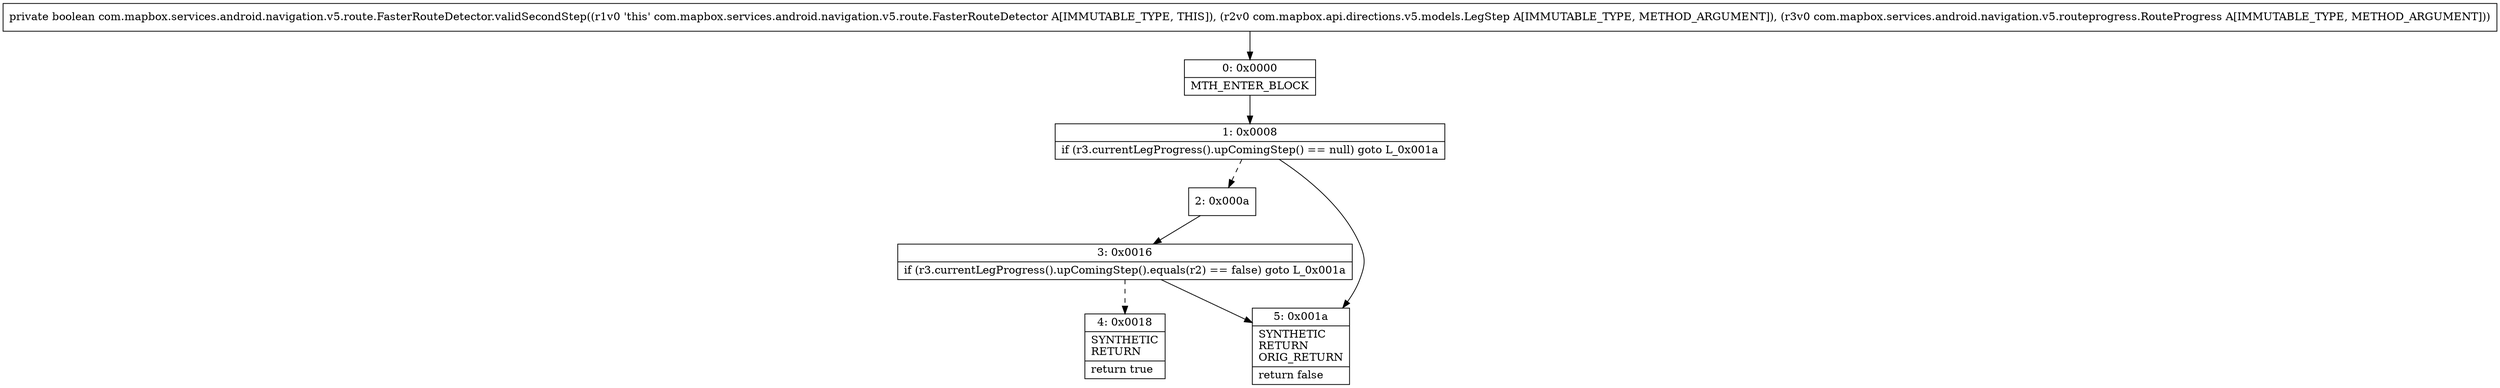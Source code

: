 digraph "CFG forcom.mapbox.services.android.navigation.v5.route.FasterRouteDetector.validSecondStep(Lcom\/mapbox\/api\/directions\/v5\/models\/LegStep;Lcom\/mapbox\/services\/android\/navigation\/v5\/routeprogress\/RouteProgress;)Z" {
Node_0 [shape=record,label="{0\:\ 0x0000|MTH_ENTER_BLOCK\l}"];
Node_1 [shape=record,label="{1\:\ 0x0008|if (r3.currentLegProgress().upComingStep() == null) goto L_0x001a\l}"];
Node_2 [shape=record,label="{2\:\ 0x000a}"];
Node_3 [shape=record,label="{3\:\ 0x0016|if (r3.currentLegProgress().upComingStep().equals(r2) == false) goto L_0x001a\l}"];
Node_4 [shape=record,label="{4\:\ 0x0018|SYNTHETIC\lRETURN\l|return true\l}"];
Node_5 [shape=record,label="{5\:\ 0x001a|SYNTHETIC\lRETURN\lORIG_RETURN\l|return false\l}"];
MethodNode[shape=record,label="{private boolean com.mapbox.services.android.navigation.v5.route.FasterRouteDetector.validSecondStep((r1v0 'this' com.mapbox.services.android.navigation.v5.route.FasterRouteDetector A[IMMUTABLE_TYPE, THIS]), (r2v0 com.mapbox.api.directions.v5.models.LegStep A[IMMUTABLE_TYPE, METHOD_ARGUMENT]), (r3v0 com.mapbox.services.android.navigation.v5.routeprogress.RouteProgress A[IMMUTABLE_TYPE, METHOD_ARGUMENT])) }"];
MethodNode -> Node_0;
Node_0 -> Node_1;
Node_1 -> Node_2[style=dashed];
Node_1 -> Node_5;
Node_2 -> Node_3;
Node_3 -> Node_4[style=dashed];
Node_3 -> Node_5;
}

